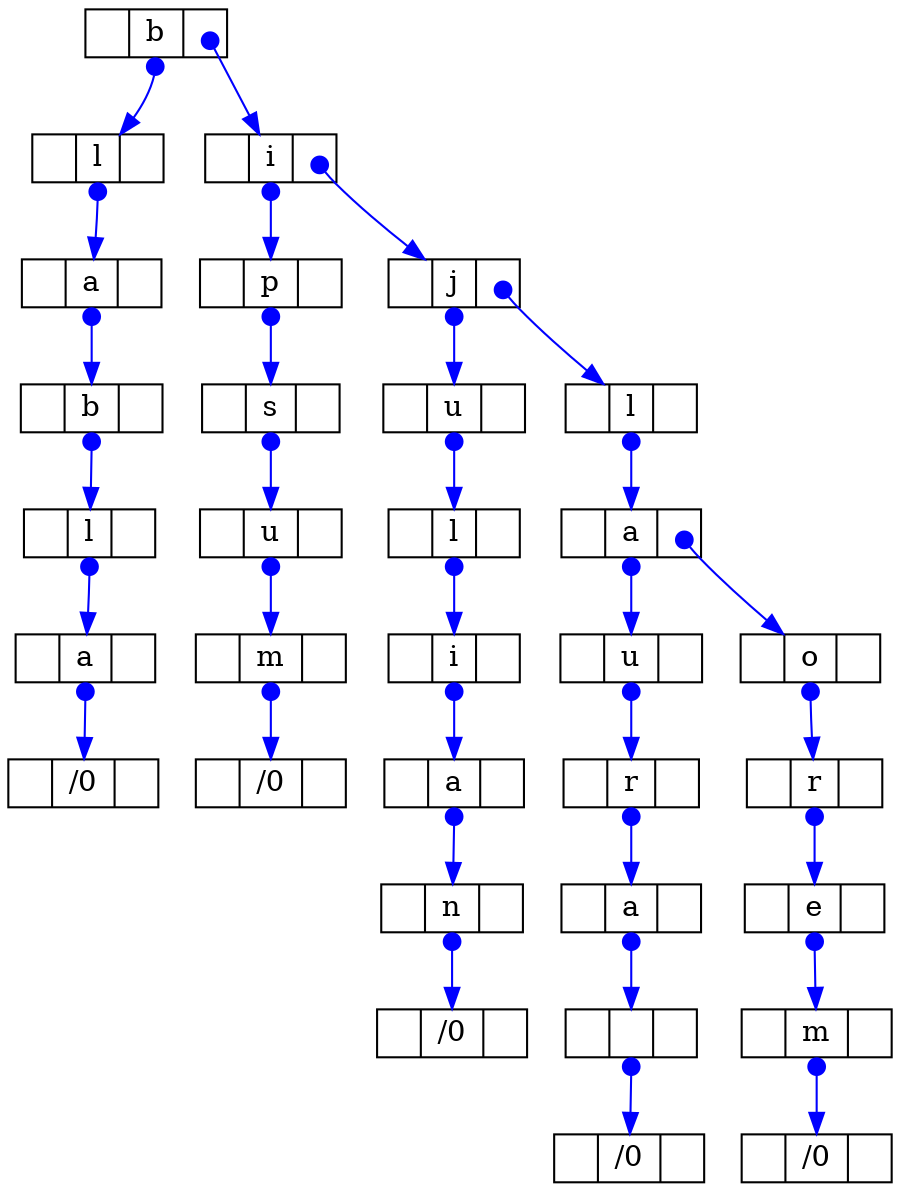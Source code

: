 digraph arbre {
  node [shape=record, height=.1];
edge [tailclip=false, arrowtail=dot, dir=both];

n0x1f643d0 [label="<gauche> | b | <droit>"];
n0x1f643d0:droit:c -> n0x1f64310[color=blue];
n0x1f64310 [label="<gauche> | i | <droit>"];
n0x1f64310:droit:c -> n0x1f644b0[color=blue];
n0x1f644b0 [label="<gauche> | j | <droit>"];
n0x1f644b0:droit:c -> n0x1f64250[color=blue];
n0x1f64250 [label="<gauche> | l | <droit>"];
n0x1f64250:s -> n0x1f64590 [color=blue];
n0x1f64590 [label="<gauche> | a | <droit>"];
n0x1f64590:droit:c -> n0x1f64270[color=blue];
n0x1f64270 [label="<gauche> | o | <droit>"];
n0x1f64270:s -> n0x1f64290 [color=blue];
n0x1f64290 [label="<gauche> | r | <droit>"];
n0x1f64290:s -> n0x1f642b0 [color=blue];
n0x1f642b0 [label="<gauche> | e | <droit>"];
n0x1f642b0:s -> n0x1f642d0 [color=blue];
n0x1f642d0 [label="<gauche> | m | <droit>"];
n0x1f642d0:s -> n0x1f642f0 [color=blue];
n0x1f642f0 [label="<gauche> | /0 | <droit>"];
n0x1f64590:s -> n0x1f645b0 [color=blue];
n0x1f645b0 [label="<gauche> | u | <droit>"];
n0x1f645b0:s -> n0x1f645d0 [color=blue];
n0x1f645d0 [label="<gauche> | r | <droit>"];
n0x1f645d0:s -> n0x1f645f0 [color=blue];
n0x1f645f0 [label="<gauche> | a | <droit>"];
n0x1f645f0:s -> n0x1f64610 [color=blue];
n0x1f64610 [label="<gauche> | 
 | <droit>"];
n0x1f64610:s -> n0x1f64630 [color=blue];
n0x1f64630 [label="<gauche> | /0 | <droit>"];
n0x1f644b0:s -> n0x1f644d0 [color=blue];
n0x1f644d0 [label="<gauche> | u | <droit>"];
n0x1f644d0:s -> n0x1f644f0 [color=blue];
n0x1f644f0 [label="<gauche> | l | <droit>"];
n0x1f644f0:s -> n0x1f64510 [color=blue];
n0x1f64510 [label="<gauche> | i | <droit>"];
n0x1f64510:s -> n0x1f64530 [color=blue];
n0x1f64530 [label="<gauche> | a | <droit>"];
n0x1f64530:s -> n0x1f64550 [color=blue];
n0x1f64550 [label="<gauche> | n | <droit>"];
n0x1f64550:s -> n0x1f64570 [color=blue];
n0x1f64570 [label="<gauche> | /0 | <droit>"];
n0x1f64310:s -> n0x1f64330 [color=blue];
n0x1f64330 [label="<gauche> | p | <droit>"];
n0x1f64330:s -> n0x1f64350 [color=blue];
n0x1f64350 [label="<gauche> | s | <droit>"];
n0x1f64350:s -> n0x1f64370 [color=blue];
n0x1f64370 [label="<gauche> | u | <droit>"];
n0x1f64370:s -> n0x1f64390 [color=blue];
n0x1f64390 [label="<gauche> | m | <droit>"];
n0x1f64390:s -> n0x1f643b0 [color=blue];
n0x1f643b0 [label="<gauche> | /0 | <droit>"];
n0x1f643d0:s -> n0x1f643f0 [color=blue];
n0x1f643f0 [label="<gauche> | l | <droit>"];
n0x1f643f0:s -> n0x1f64410 [color=blue];
n0x1f64410 [label="<gauche> | a | <droit>"];
n0x1f64410:s -> n0x1f64430 [color=blue];
n0x1f64430 [label="<gauche> | b | <droit>"];
n0x1f64430:s -> n0x1f64450 [color=blue];
n0x1f64450 [label="<gauche> | l | <droit>"];
n0x1f64450:s -> n0x1f64470 [color=blue];
n0x1f64470 [label="<gauche> | a | <droit>"];
n0x1f64470:s -> n0x1f64490 [color=blue];
n0x1f64490 [label="<gauche> | /0 | <droit>"];

}
